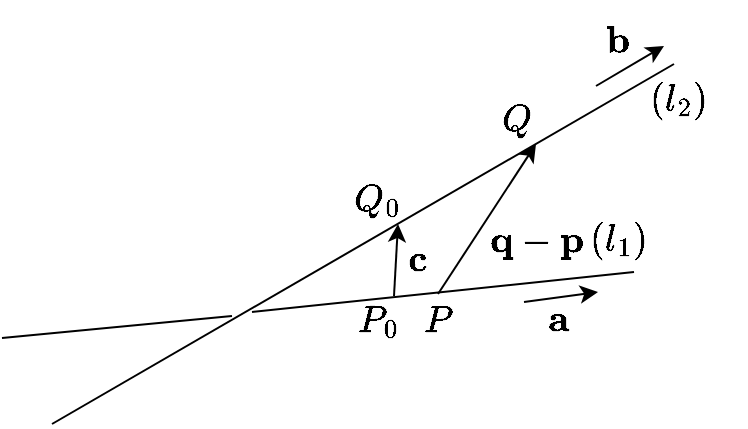 <mxfile version="26.2.13">
  <diagram name="ページ1" id="xeGqYcTVUNeBIRGgLrVo">
    <mxGraphModel dx="826" dy="450" grid="1" gridSize="10" guides="1" tooltips="1" connect="1" arrows="1" fold="1" page="1" pageScale="1" pageWidth="827" pageHeight="1169" math="1" shadow="0">
      <root>
        <mxCell id="0" />
        <mxCell id="1" parent="0" />
        <mxCell id="qA8498Hws2ePqhcm4h_9-10" value="$$\mathbf{a}$$" style="text;strokeColor=none;align=center;fillColor=none;html=1;verticalAlign=middle;whiteSpace=wrap;rounded=0;fontSize=16;" vertex="1" parent="1">
          <mxGeometry x="410" y="300" width="40" height="40" as="geometry" />
        </mxCell>
        <mxCell id="qA8498Hws2ePqhcm4h_9-11" value="$$\mathbf{c}$$" style="text;strokeColor=none;align=center;fillColor=none;html=1;verticalAlign=middle;whiteSpace=wrap;rounded=0;fontSize=16;" vertex="1" parent="1">
          <mxGeometry x="340" y="270" width="40" height="40" as="geometry" />
        </mxCell>
        <mxCell id="qA8498Hws2ePqhcm4h_9-12" value="$$\mathbf{q} - \mathbf{p}$$" style="text;strokeColor=none;align=center;fillColor=none;html=1;verticalAlign=middle;whiteSpace=wrap;rounded=0;fontSize=16;" vertex="1" parent="1">
          <mxGeometry x="380" y="260" width="80" height="40" as="geometry" />
        </mxCell>
        <mxCell id="qA8498Hws2ePqhcm4h_9-13" value="$$\mathbf{b}$$" style="text;strokeColor=none;align=center;fillColor=none;html=1;verticalAlign=middle;whiteSpace=wrap;rounded=0;fontSize=16;" vertex="1" parent="1">
          <mxGeometry x="440" y="160" width="40" height="40" as="geometry" />
        </mxCell>
        <mxCell id="qA8498Hws2ePqhcm4h_9-14" value="$$Q$$" style="text;strokeColor=none;align=center;fillColor=none;html=1;verticalAlign=middle;whiteSpace=wrap;rounded=0;fontSize=16;" vertex="1" parent="1">
          <mxGeometry x="390" y="200" width="40" height="40" as="geometry" />
        </mxCell>
        <mxCell id="qA8498Hws2ePqhcm4h_9-15" value="$$Q_0$$" style="text;strokeColor=none;align=center;fillColor=none;html=1;verticalAlign=middle;whiteSpace=wrap;rounded=0;fontSize=16;" vertex="1" parent="1">
          <mxGeometry x="320" y="240" width="40" height="40" as="geometry" />
        </mxCell>
        <mxCell id="qA8498Hws2ePqhcm4h_9-16" value="$$P$$" style="text;strokeColor=none;align=center;fillColor=none;html=1;verticalAlign=middle;whiteSpace=wrap;rounded=0;fontSize=16;" vertex="1" parent="1">
          <mxGeometry x="350" y="300" width="40" height="40" as="geometry" />
        </mxCell>
        <mxCell id="qA8498Hws2ePqhcm4h_9-17" value="$$P_0$$" style="text;strokeColor=none;align=center;fillColor=none;html=1;verticalAlign=middle;whiteSpace=wrap;rounded=0;fontSize=16;" vertex="1" parent="1">
          <mxGeometry x="320" y="300" width="40" height="40" as="geometry" />
        </mxCell>
        <mxCell id="qA8498Hws2ePqhcm4h_9-18" value="$$(l_2)$$" style="text;strokeColor=none;align=center;fillColor=none;html=1;verticalAlign=middle;whiteSpace=wrap;rounded=0;fontSize=16;" vertex="1" parent="1">
          <mxGeometry x="470" y="190" width="40" height="40" as="geometry" />
        </mxCell>
        <mxCell id="qA8498Hws2ePqhcm4h_9-19" value="$$(l_1)$$" style="text;strokeColor=none;align=center;fillColor=none;html=1;verticalAlign=middle;whiteSpace=wrap;rounded=0;fontSize=16;" vertex="1" parent="1">
          <mxGeometry x="440" y="260" width="40" height="40" as="geometry" />
        </mxCell>
        <mxCell id="qA8498Hws2ePqhcm4h_9-1" value="" style="endArrow=none;html=1;rounded=0;" edge="1" parent="1">
          <mxGeometry width="50" height="50" relative="1" as="geometry">
            <mxPoint x="152" y="329" as="sourcePoint" />
            <mxPoint x="267" y="318" as="targetPoint" />
          </mxGeometry>
        </mxCell>
        <mxCell id="qA8498Hws2ePqhcm4h_9-2" value="" style="endArrow=none;html=1;rounded=0;" edge="1" parent="1">
          <mxGeometry width="50" height="50" relative="1" as="geometry">
            <mxPoint x="177" y="372" as="sourcePoint" />
            <mxPoint x="488" y="192" as="targetPoint" />
          </mxGeometry>
        </mxCell>
        <mxCell id="qA8498Hws2ePqhcm4h_9-3" value="" style="endArrow=none;html=1;rounded=0;" edge="1" parent="1">
          <mxGeometry width="50" height="50" relative="1" as="geometry">
            <mxPoint x="277" y="316" as="sourcePoint" />
            <mxPoint x="468" y="296" as="targetPoint" />
          </mxGeometry>
        </mxCell>
        <mxCell id="qA8498Hws2ePqhcm4h_9-5" value="" style="endArrow=classic;html=1;rounded=0;" edge="1" parent="1">
          <mxGeometry width="50" height="50" relative="1" as="geometry">
            <mxPoint x="348" y="308" as="sourcePoint" />
            <mxPoint x="350" y="272" as="targetPoint" />
          </mxGeometry>
        </mxCell>
        <mxCell id="qA8498Hws2ePqhcm4h_9-6" value="" style="endArrow=classic;html=1;rounded=0;" edge="1" parent="1">
          <mxGeometry width="50" height="50" relative="1" as="geometry">
            <mxPoint x="370" y="307" as="sourcePoint" />
            <mxPoint x="419" y="232" as="targetPoint" />
          </mxGeometry>
        </mxCell>
        <mxCell id="qA8498Hws2ePqhcm4h_9-7" value="" style="endArrow=classic;html=1;rounded=0;" edge="1" parent="1">
          <mxGeometry width="50" height="50" relative="1" as="geometry">
            <mxPoint x="449" y="203" as="sourcePoint" />
            <mxPoint x="483" y="183" as="targetPoint" />
          </mxGeometry>
        </mxCell>
        <mxCell id="qA8498Hws2ePqhcm4h_9-8" value="" style="endArrow=classic;html=1;rounded=0;" edge="1" parent="1">
          <mxGeometry width="50" height="50" relative="1" as="geometry">
            <mxPoint x="413" y="311" as="sourcePoint" />
            <mxPoint x="450" y="306" as="targetPoint" />
          </mxGeometry>
        </mxCell>
      </root>
    </mxGraphModel>
  </diagram>
</mxfile>
